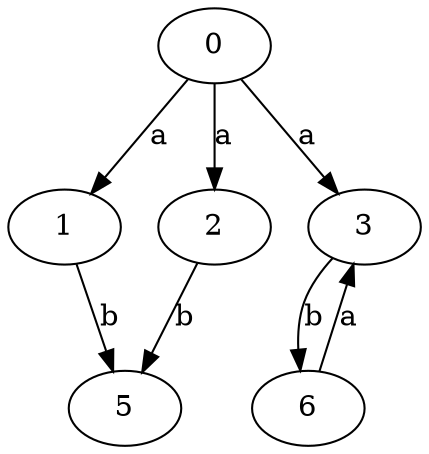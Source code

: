 strict digraph  {
1;
0;
2;
3;
5;
6;
1 -> 5  [label=b];
0 -> 1  [label=a];
0 -> 2  [label=a];
0 -> 3  [label=a];
2 -> 5  [label=b];
3 -> 6  [label=b];
6 -> 3  [label=a];
}
